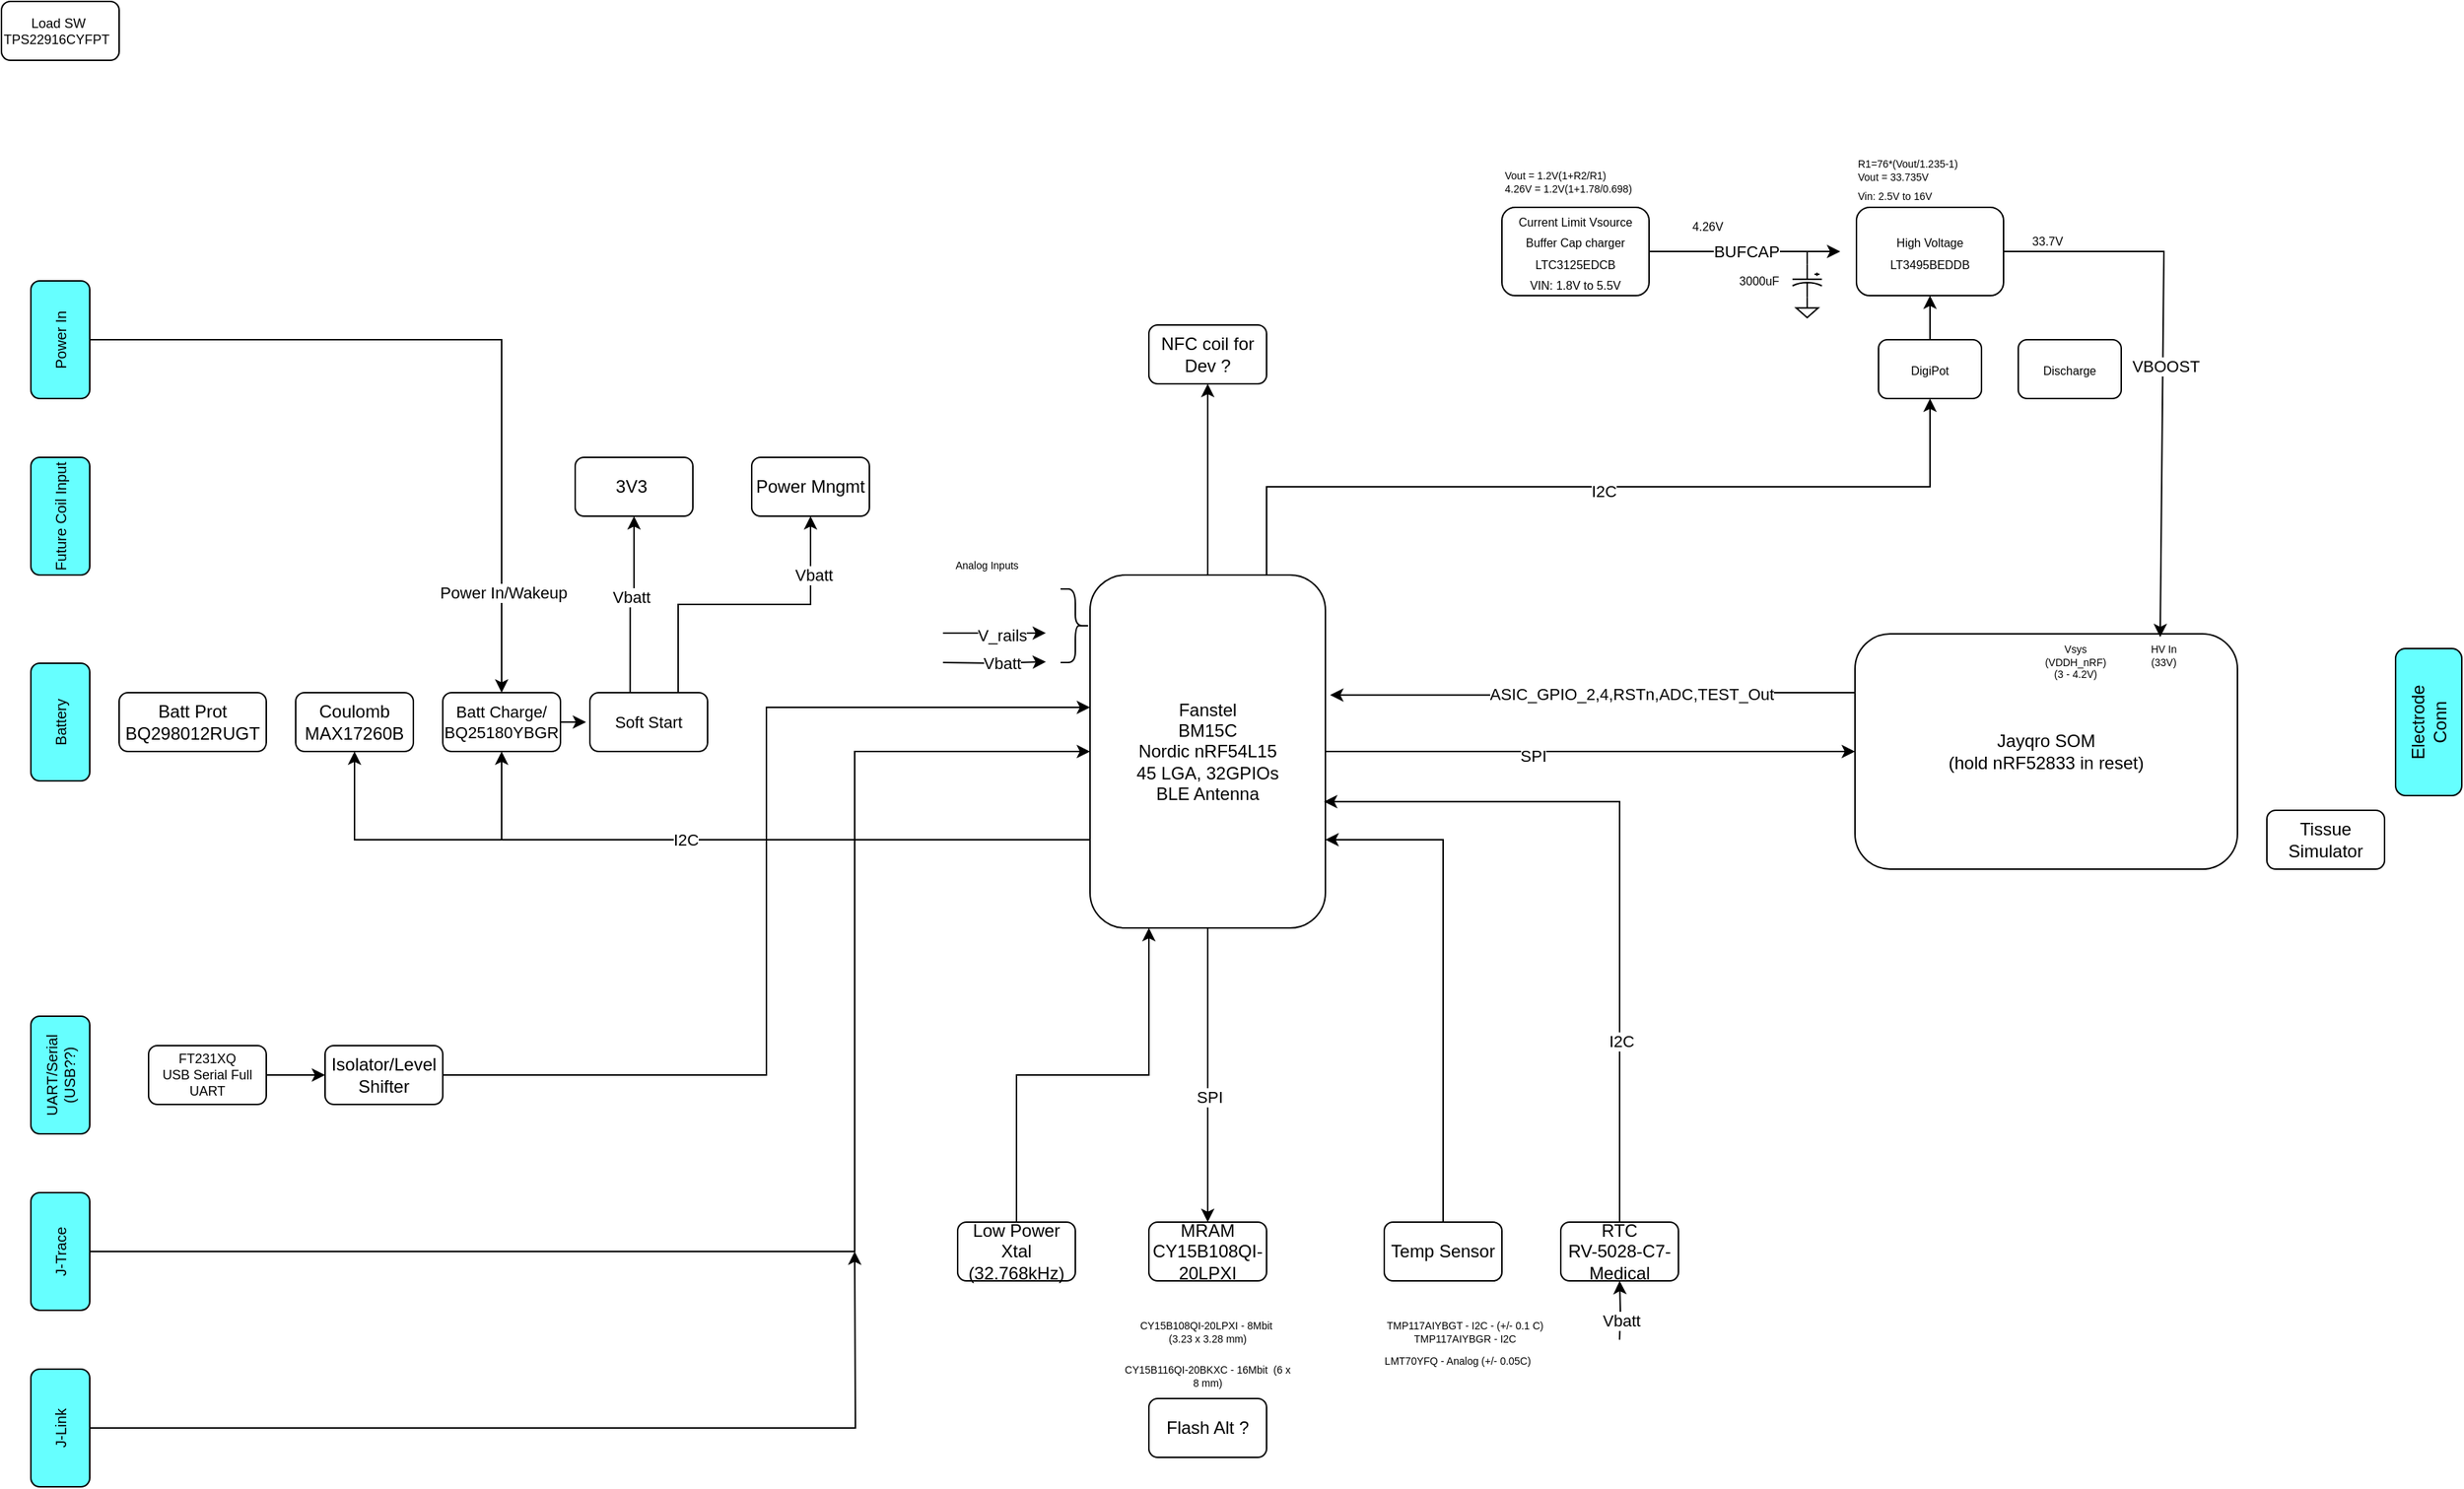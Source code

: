 <mxfile version="28.0.0">
  <diagram name="Page-1" id="S1ekoMq3kWfkfN6MklpE">
    <mxGraphModel dx="821" dy="457" grid="1" gridSize="10" guides="1" tooltips="1" connect="1" arrows="1" fold="1" page="1" pageScale="1" pageWidth="1700" pageHeight="1100" math="0" shadow="0">
      <root>
        <mxCell id="0" />
        <mxCell id="1" parent="0" />
        <mxCell id="mMsDG7vZc8K9TrAEefOq-13" value="Jayqro SOM&lt;div&gt;(hold nRF52833 in reset)&lt;/div&gt;" style="rounded=1;whiteSpace=wrap;html=1;" parent="1" vertex="1">
          <mxGeometry x="1280" y="440" width="260" height="160" as="geometry" />
        </mxCell>
        <mxCell id="mMsDG7vZc8K9TrAEefOq-59" style="edgeStyle=orthogonalEdgeStyle;rounded=0;orthogonalLoop=1;jettySize=auto;html=1;exitX=1;exitY=0.5;exitDx=0;exitDy=0;entryX=0;entryY=0.5;entryDx=0;entryDy=0;" parent="1" source="mMsDG7vZc8K9TrAEefOq-14" target="mMsDG7vZc8K9TrAEefOq-13" edge="1">
          <mxGeometry relative="1" as="geometry" />
        </mxCell>
        <mxCell id="mMsDG7vZc8K9TrAEefOq-60" value="SPI" style="edgeLabel;html=1;align=center;verticalAlign=middle;resizable=0;points=[];" parent="mMsDG7vZc8K9TrAEefOq-59" vertex="1" connectable="0">
          <mxGeometry x="-0.216" y="-3" relative="1" as="geometry">
            <mxPoint as="offset" />
          </mxGeometry>
        </mxCell>
        <mxCell id="mMsDG7vZc8K9TrAEefOq-61" style="edgeStyle=orthogonalEdgeStyle;rounded=0;orthogonalLoop=1;jettySize=auto;html=1;exitX=0.5;exitY=1;exitDx=0;exitDy=0;" parent="1" source="mMsDG7vZc8K9TrAEefOq-14" target="mMsDG7vZc8K9TrAEefOq-20" edge="1">
          <mxGeometry relative="1" as="geometry" />
        </mxCell>
        <mxCell id="mMsDG7vZc8K9TrAEefOq-62" value="SPI" style="edgeLabel;html=1;align=center;verticalAlign=middle;resizable=0;points=[];" parent="mMsDG7vZc8K9TrAEefOq-61" vertex="1" connectable="0">
          <mxGeometry x="0.147" y="1" relative="1" as="geometry">
            <mxPoint as="offset" />
          </mxGeometry>
        </mxCell>
        <mxCell id="mMsDG7vZc8K9TrAEefOq-79" style="edgeStyle=orthogonalEdgeStyle;rounded=0;orthogonalLoop=1;jettySize=auto;html=1;exitX=0.75;exitY=0;exitDx=0;exitDy=0;exitPerimeter=0;" parent="1" source="mMsDG7vZc8K9TrAEefOq-14" target="mMsDG7vZc8K9TrAEefOq-47" edge="1">
          <mxGeometry relative="1" as="geometry" />
        </mxCell>
        <mxCell id="mMsDG7vZc8K9TrAEefOq-80" value="I2C" style="edgeLabel;html=1;align=center;verticalAlign=middle;resizable=0;points=[];" parent="mMsDG7vZc8K9TrAEefOq-79" vertex="1" connectable="0">
          <mxGeometry x="0.01" y="-3" relative="1" as="geometry">
            <mxPoint as="offset" />
          </mxGeometry>
        </mxCell>
        <mxCell id="mMsDG7vZc8K9TrAEefOq-110" style="edgeStyle=orthogonalEdgeStyle;rounded=0;orthogonalLoop=1;jettySize=auto;html=1;exitX=0;exitY=0.75;exitDx=0;exitDy=0;exitPerimeter=0;entryX=0.5;entryY=1;entryDx=0;entryDy=0;" parent="1" source="mMsDG7vZc8K9TrAEefOq-14" target="mMsDG7vZc8K9TrAEefOq-76" edge="1">
          <mxGeometry relative="1" as="geometry">
            <mxPoint x="750" y="580" as="targetPoint" />
          </mxGeometry>
        </mxCell>
        <mxCell id="mMsDG7vZc8K9TrAEefOq-112" style="edgeStyle=orthogonalEdgeStyle;rounded=0;orthogonalLoop=1;jettySize=auto;html=1;exitX=0;exitY=0.75;exitDx=0;exitDy=0;exitPerimeter=0;entryX=0.5;entryY=1;entryDx=0;entryDy=0;" parent="1" source="mMsDG7vZc8K9TrAEefOq-14" target="mMsDG7vZc8K9TrAEefOq-26" edge="1">
          <mxGeometry relative="1" as="geometry" />
        </mxCell>
        <mxCell id="mMsDG7vZc8K9TrAEefOq-113" value="I2C" style="edgeLabel;html=1;align=center;verticalAlign=middle;resizable=0;points=[];" parent="mMsDG7vZc8K9TrAEefOq-112" vertex="1" connectable="0">
          <mxGeometry x="0.195" relative="1" as="geometry">
            <mxPoint as="offset" />
          </mxGeometry>
        </mxCell>
        <mxCell id="AY2UghKMhx6I65LNxK8S-2" style="edgeStyle=orthogonalEdgeStyle;rounded=0;orthogonalLoop=1;jettySize=auto;html=1;exitX=0.5;exitY=0;exitDx=0;exitDy=0;exitPerimeter=0;" edge="1" parent="1" source="mMsDG7vZc8K9TrAEefOq-14" target="AY2UghKMhx6I65LNxK8S-1">
          <mxGeometry relative="1" as="geometry" />
        </mxCell>
        <mxCell id="mMsDG7vZc8K9TrAEefOq-14" value="Fanstel&lt;div&gt;BM15C&lt;/div&gt;&lt;div&gt;Nordic nRF54L15&lt;/div&gt;&lt;div&gt;45 LGA, 32GPIOs&lt;/div&gt;&lt;div&gt;BLE Antenna&lt;/div&gt;" style="rounded=1;whiteSpace=wrap;html=1;points=[[0,0,0,0,0],[0,0.25,0,0,0],[0,0.5,0,0,0],[0,0.75,0,0,0],[0,0.82,0,0,0],[0,0.87,0,0,0],[0,1,0,0,0],[0.25,0,0,0,0],[0.25,1,0,0,0],[0.5,0,0,0,0],[0.5,1,0,0,0],[0.75,0,0,0,0],[0.75,1,0,0,0],[1,0,0,0,0],[1,0.25,0,0,0],[1,0.5,0,0,0],[1,0.75,0,0,0],[1,1,0,0,0]];" parent="1" vertex="1">
          <mxGeometry x="760" y="400" width="160" height="240" as="geometry" />
        </mxCell>
        <mxCell id="mMsDG7vZc8K9TrAEefOq-20" value="MRAM&lt;div&gt;CY15B108QI-20LPXI&lt;/div&gt;" style="rounded=1;whiteSpace=wrap;html=1;" parent="1" vertex="1">
          <mxGeometry x="800" y="840" width="80" height="40" as="geometry" />
        </mxCell>
        <mxCell id="mMsDG7vZc8K9TrAEefOq-24" value="Electrode&lt;div&gt;Conn&lt;/div&gt;" style="rounded=1;whiteSpace=wrap;html=1;fillColor=#66FFFF;rotation=-90;" parent="1" vertex="1">
          <mxGeometry x="1620" y="477.5" width="100" height="45" as="geometry" />
        </mxCell>
        <mxCell id="mMsDG7vZc8K9TrAEefOq-25" value="Batt Prot&lt;div&gt;BQ298012RUGT&lt;/div&gt;" style="rounded=1;whiteSpace=wrap;html=1;" parent="1" vertex="1">
          <mxGeometry x="100" y="480" width="100" height="40" as="geometry" />
        </mxCell>
        <mxCell id="mMsDG7vZc8K9TrAEefOq-100" style="edgeStyle=orthogonalEdgeStyle;rounded=0;orthogonalLoop=1;jettySize=auto;html=1;exitX=0.342;exitY=-0.008;exitDx=0;exitDy=0;entryX=0.5;entryY=1;entryDx=0;entryDy=0;exitPerimeter=0;" parent="1" source="mMsDG7vZc8K9TrAEefOq-89" target="mMsDG7vZc8K9TrAEefOq-74" edge="1">
          <mxGeometry relative="1" as="geometry" />
        </mxCell>
        <mxCell id="mMsDG7vZc8K9TrAEefOq-102" value="Vbatt" style="edgeLabel;html=1;align=center;verticalAlign=middle;resizable=0;points=[];" parent="mMsDG7vZc8K9TrAEefOq-100" vertex="1" connectable="0">
          <mxGeometry x="0.106" y="2" relative="1" as="geometry">
            <mxPoint as="offset" />
          </mxGeometry>
        </mxCell>
        <mxCell id="mMsDG7vZc8K9TrAEefOq-101" style="edgeStyle=orthogonalEdgeStyle;rounded=0;orthogonalLoop=1;jettySize=auto;html=1;exitX=0.75;exitY=0;exitDx=0;exitDy=0;entryX=0.5;entryY=1;entryDx=0;entryDy=0;" parent="1" source="mMsDG7vZc8K9TrAEefOq-89" target="mMsDG7vZc8K9TrAEefOq-75" edge="1">
          <mxGeometry relative="1" as="geometry" />
        </mxCell>
        <mxCell id="mMsDG7vZc8K9TrAEefOq-103" value="Vbatt" style="edgeLabel;html=1;align=center;verticalAlign=middle;resizable=0;points=[];" parent="mMsDG7vZc8K9TrAEefOq-101" vertex="1" connectable="0">
          <mxGeometry x="0.621" y="-2" relative="1" as="geometry">
            <mxPoint as="offset" />
          </mxGeometry>
        </mxCell>
        <mxCell id="mMsDG7vZc8K9TrAEefOq-26" value="Batt Charge/&lt;div&gt;BQ25180YBGR&lt;/div&gt;" style="rounded=1;whiteSpace=wrap;html=1;fontSize=11;" parent="1" vertex="1">
          <mxGeometry x="320" y="480" width="80" height="40" as="geometry" />
        </mxCell>
        <mxCell id="mMsDG7vZc8K9TrAEefOq-104" style="edgeStyle=orthogonalEdgeStyle;rounded=0;orthogonalLoop=1;jettySize=auto;html=1;exitX=0.5;exitY=1;exitDx=0;exitDy=0;" parent="1" source="mMsDG7vZc8K9TrAEefOq-27" target="mMsDG7vZc8K9TrAEefOq-26" edge="1">
          <mxGeometry relative="1" as="geometry" />
        </mxCell>
        <mxCell id="mMsDG7vZc8K9TrAEefOq-114" value="Power In/Wakeup" style="edgeLabel;html=1;align=center;verticalAlign=middle;resizable=0;points=[];" parent="mMsDG7vZc8K9TrAEefOq-104" vertex="1" connectable="0">
          <mxGeometry x="0.739" y="1" relative="1" as="geometry">
            <mxPoint as="offset" />
          </mxGeometry>
        </mxCell>
        <mxCell id="mMsDG7vZc8K9TrAEefOq-27" value="Power In" style="rounded=1;whiteSpace=wrap;html=3;fillColor=#66FFFF;fontSize=10;rotation=-90;" parent="1" vertex="1">
          <mxGeometry x="20" y="220" width="80" height="40" as="geometry" />
        </mxCell>
        <mxCell id="mMsDG7vZc8K9TrAEefOq-28" value="UART/Serial (USB??)" style="rounded=1;whiteSpace=wrap;html=3;fillColor=#66FFFF;fontSize=10;rotation=-90;" parent="1" vertex="1">
          <mxGeometry x="20" y="720" width="80" height="40" as="geometry" />
        </mxCell>
        <mxCell id="mMsDG7vZc8K9TrAEefOq-29" value="Battery" style="rounded=1;whiteSpace=wrap;html=3;fillColor=#66FFFF;fontSize=10;rotation=-90;" parent="1" vertex="1">
          <mxGeometry x="20" y="480" width="80" height="40" as="geometry" />
        </mxCell>
        <mxCell id="mMsDG7vZc8K9TrAEefOq-30" value="&lt;div&gt;&lt;span style=&quot;font-size: 8px;&quot;&gt;Current Limit Vsource&lt;/span&gt;&lt;/div&gt;&lt;div&gt;&lt;span style=&quot;font-size: 8px;&quot;&gt;Buffer Cap charger&lt;/span&gt;&lt;/div&gt;&lt;div&gt;&lt;div&gt;&lt;span style=&quot;font-size: 8px;&quot;&gt;LTC3125EDCB&lt;/span&gt;&lt;/div&gt;&lt;/div&gt;&lt;div&gt;&lt;span style=&quot;font-size: 8px;&quot;&gt;VIN: 1.8V to 5.5V&lt;/span&gt;&lt;/div&gt;" style="rounded=1;whiteSpace=wrap;html=1;" parent="1" vertex="1">
          <mxGeometry x="1040" y="150" width="100" height="60" as="geometry" />
        </mxCell>
        <mxCell id="mMsDG7vZc8K9TrAEefOq-31" value="" style="endArrow=classic;html=1;rounded=0;exitX=1;exitY=0.5;exitDx=0;exitDy=0;" parent="1" source="mMsDG7vZc8K9TrAEefOq-30" edge="1">
          <mxGeometry width="50" height="50" relative="1" as="geometry">
            <mxPoint x="910" y="160" as="sourcePoint" />
            <mxPoint x="1270" y="180" as="targetPoint" />
          </mxGeometry>
        </mxCell>
        <mxCell id="mMsDG7vZc8K9TrAEefOq-32" value="BUFCAP" style="edgeLabel;html=1;align=center;verticalAlign=middle;resizable=0;points=[];" parent="mMsDG7vZc8K9TrAEefOq-31" vertex="1" connectable="0">
          <mxGeometry x="0.006" relative="1" as="geometry">
            <mxPoint as="offset" />
          </mxGeometry>
        </mxCell>
        <mxCell id="mMsDG7vZc8K9TrAEefOq-33" value="Vout = 1.2V(1+R2/R1)&lt;div&gt;4.26V = 1.2V(1+1.78/0.698)&lt;/div&gt;" style="text;html=1;align=left;verticalAlign=middle;whiteSpace=wrap;rounded=0;fontSize=7;" parent="1" vertex="1">
          <mxGeometry x="1040" y="118" width="100" height="30" as="geometry" />
        </mxCell>
        <mxCell id="mMsDG7vZc8K9TrAEefOq-34" value="&lt;div&gt;&lt;span style=&quot;font-size: 8px; background-color: transparent; color: light-dark(rgb(0, 0, 0), rgb(255, 255, 255));&quot;&gt;High Voltage&lt;/span&gt;&lt;/div&gt;&lt;div&gt;&lt;div&gt;&lt;span style=&quot;font-size: 8px;&quot;&gt;LT3495BEDDB&lt;/span&gt;&lt;/div&gt;&lt;/div&gt;" style="rounded=1;whiteSpace=wrap;html=1;" parent="1" vertex="1">
          <mxGeometry x="1281" y="150" width="100" height="60" as="geometry" />
        </mxCell>
        <mxCell id="mMsDG7vZc8K9TrAEefOq-35" value="" style="endArrow=classic;html=1;rounded=0;exitX=1;exitY=0.5;exitDx=0;exitDy=0;entryX=0.798;entryY=0.014;entryDx=0;entryDy=0;entryPerimeter=0;" parent="1" source="mMsDG7vZc8K9TrAEefOq-34" target="mMsDG7vZc8K9TrAEefOq-13" edge="1">
          <mxGeometry width="50" height="50" relative="1" as="geometry">
            <mxPoint x="1151" y="160" as="sourcePoint" />
            <mxPoint x="1521" y="180" as="targetPoint" />
            <Array as="points">
              <mxPoint x="1490" y="180" />
            </Array>
          </mxGeometry>
        </mxCell>
        <mxCell id="mMsDG7vZc8K9TrAEefOq-36" value="VBOOST" style="edgeLabel;html=1;align=center;verticalAlign=middle;resizable=0;points=[];" parent="mMsDG7vZc8K9TrAEefOq-35" vertex="1" connectable="0">
          <mxGeometry x="0.006" relative="1" as="geometry">
            <mxPoint x="1" as="offset" />
          </mxGeometry>
        </mxCell>
        <mxCell id="mMsDG7vZc8K9TrAEefOq-37" value="R1=76*(Vout/1.235-1)&lt;div&gt;Vout = 33.735V&lt;/div&gt;" style="text;html=1;align=left;verticalAlign=middle;whiteSpace=wrap;rounded=0;fontSize=7;" parent="1" vertex="1">
          <mxGeometry x="1280" y="110" width="160" height="30" as="geometry" />
        </mxCell>
        <mxCell id="mMsDG7vZc8K9TrAEefOq-38" value="" style="pointerEvents=1;verticalLabelPosition=bottom;shadow=0;dashed=0;align=center;html=1;verticalAlign=top;shape=mxgraph.electrical.capacitors.capacitor_3;rotation=90;" parent="1" vertex="1">
          <mxGeometry x="1236.25" y="190" width="22.5" height="20" as="geometry" />
        </mxCell>
        <mxCell id="mMsDG7vZc8K9TrAEefOq-39" value="3000uF" style="text;html=1;align=center;verticalAlign=middle;whiteSpace=wrap;rounded=0;fontSize=8;" parent="1" vertex="1">
          <mxGeometry x="1190" y="190" width="50" height="20" as="geometry" />
        </mxCell>
        <mxCell id="mMsDG7vZc8K9TrAEefOq-40" value="" style="pointerEvents=1;verticalLabelPosition=bottom;shadow=0;dashed=0;align=center;html=1;verticalAlign=top;shape=mxgraph.electrical.signal_sources.signal_ground;" parent="1" vertex="1">
          <mxGeometry x="1240" y="215" width="15" height="10" as="geometry" />
        </mxCell>
        <mxCell id="mMsDG7vZc8K9TrAEefOq-41" value="" style="endArrow=none;html=1;rounded=0;entryX=1;entryY=0.5;entryDx=0;entryDy=0;entryPerimeter=0;exitX=0.5;exitY=0;exitDx=0;exitDy=0;exitPerimeter=0;" parent="1" source="mMsDG7vZc8K9TrAEefOq-40" target="mMsDG7vZc8K9TrAEefOq-38" edge="1">
          <mxGeometry width="50" height="50" relative="1" as="geometry">
            <mxPoint x="1197.5" y="200" as="sourcePoint" />
            <mxPoint x="1247.5" y="150" as="targetPoint" />
          </mxGeometry>
        </mxCell>
        <mxCell id="mMsDG7vZc8K9TrAEefOq-42" value="" style="endArrow=none;html=1;rounded=0;exitX=0;exitY=0.5;exitDx=0;exitDy=0;exitPerimeter=0;" parent="1" source="mMsDG7vZc8K9TrAEefOq-38" edge="1">
          <mxGeometry width="50" height="50" relative="1" as="geometry">
            <mxPoint x="1197.5" y="200" as="sourcePoint" />
            <mxPoint x="1247.5" y="180" as="targetPoint" />
          </mxGeometry>
        </mxCell>
        <mxCell id="mMsDG7vZc8K9TrAEefOq-43" value="4.26V" style="text;html=1;align=center;verticalAlign=middle;whiteSpace=wrap;rounded=0;fontSize=8;" parent="1" vertex="1">
          <mxGeometry x="1160" y="148" width="40" height="30" as="geometry" />
        </mxCell>
        <mxCell id="mMsDG7vZc8K9TrAEefOq-44" value="33.7V" style="text;html=1;align=center;verticalAlign=middle;whiteSpace=wrap;rounded=0;fontSize=8;" parent="1" vertex="1">
          <mxGeometry x="1391" y="158" width="40" height="30" as="geometry" />
        </mxCell>
        <mxCell id="mMsDG7vZc8K9TrAEefOq-45" value="Vin: 2.5V to 16V" style="text;html=1;align=left;verticalAlign=middle;whiteSpace=wrap;rounded=0;fontSize=7;" parent="1" vertex="1">
          <mxGeometry x="1280" y="138" width="60" height="10" as="geometry" />
        </mxCell>
        <mxCell id="mMsDG7vZc8K9TrAEefOq-50" style="edgeStyle=orthogonalEdgeStyle;rounded=0;orthogonalLoop=1;jettySize=auto;html=1;exitX=0.5;exitY=0;exitDx=0;exitDy=0;entryX=0.5;entryY=1;entryDx=0;entryDy=0;" parent="1" source="mMsDG7vZc8K9TrAEefOq-47" target="mMsDG7vZc8K9TrAEefOq-34" edge="1">
          <mxGeometry relative="1" as="geometry" />
        </mxCell>
        <mxCell id="mMsDG7vZc8K9TrAEefOq-47" value="&lt;div&gt;&lt;span style=&quot;font-size: 8px;&quot;&gt;DigiPot&lt;/span&gt;&lt;/div&gt;" style="rounded=1;whiteSpace=wrap;html=1;" parent="1" vertex="1">
          <mxGeometry x="1296" y="240" width="70" height="40" as="geometry" />
        </mxCell>
        <mxCell id="mMsDG7vZc8K9TrAEefOq-51" value="J-Trace" style="rounded=1;whiteSpace=wrap;html=3;fillColor=#66FFFF;fontSize=10;rotation=-90;" parent="1" vertex="1">
          <mxGeometry x="20" y="840" width="80" height="40" as="geometry" />
        </mxCell>
        <mxCell id="mMsDG7vZc8K9TrAEefOq-108" style="edgeStyle=orthogonalEdgeStyle;rounded=0;orthogonalLoop=1;jettySize=auto;html=1;exitX=0.5;exitY=1;exitDx=0;exitDy=0;" parent="1" source="mMsDG7vZc8K9TrAEefOq-52" edge="1">
          <mxGeometry relative="1" as="geometry">
            <mxPoint x="600" y="860" as="targetPoint" />
          </mxGeometry>
        </mxCell>
        <mxCell id="mMsDG7vZc8K9TrAEefOq-52" value="J-Link" style="rounded=1;whiteSpace=wrap;html=3;fillColor=#66FFFF;fontSize=10;rotation=-90;" parent="1" vertex="1">
          <mxGeometry x="20" y="960" width="80" height="40" as="geometry" />
        </mxCell>
        <mxCell id="mMsDG7vZc8K9TrAEefOq-53" value="Load SW&amp;nbsp; TPS22916CYFPT&amp;nbsp;&amp;nbsp;" style="rounded=1;whiteSpace=wrap;html=1;fontSize=9;" parent="1" vertex="1">
          <mxGeometry x="20" y="10" width="80" height="40" as="geometry" />
        </mxCell>
        <mxCell id="mMsDG7vZc8K9TrAEefOq-55" value="RTC&lt;div&gt;RV-5028-C7-Medical&lt;/div&gt;" style="rounded=1;whiteSpace=wrap;html=1;" parent="1" vertex="1">
          <mxGeometry x="1080" y="840" width="80" height="40" as="geometry" />
        </mxCell>
        <mxCell id="mMsDG7vZc8K9TrAEefOq-81" style="edgeStyle=orthogonalEdgeStyle;rounded=0;orthogonalLoop=1;jettySize=auto;html=1;exitX=1;exitY=0.5;exitDx=0;exitDy=0;entryX=0;entryY=0.5;entryDx=0;entryDy=0;" parent="1" source="mMsDG7vZc8K9TrAEefOq-56" target="mMsDG7vZc8K9TrAEefOq-57" edge="1">
          <mxGeometry relative="1" as="geometry" />
        </mxCell>
        <mxCell id="mMsDG7vZc8K9TrAEefOq-56" value="FT231XQ&lt;div&gt;USB Serial Full UART&lt;/div&gt;" style="rounded=1;whiteSpace=wrap;html=1;fontSize=9;" parent="1" vertex="1">
          <mxGeometry x="120" y="720" width="80" height="40" as="geometry" />
        </mxCell>
        <mxCell id="mMsDG7vZc8K9TrAEefOq-57" value="&lt;div&gt;Isolator/Level Shifter&lt;/div&gt;" style="rounded=1;whiteSpace=wrap;html=1;" parent="1" vertex="1">
          <mxGeometry x="240" y="720" width="80" height="40" as="geometry" />
        </mxCell>
        <mxCell id="mMsDG7vZc8K9TrAEefOq-58" value="Tissue Simulator" style="rounded=1;whiteSpace=wrap;html=1;" parent="1" vertex="1">
          <mxGeometry x="1560" y="560" width="80" height="40" as="geometry" />
        </mxCell>
        <mxCell id="mMsDG7vZc8K9TrAEefOq-67" style="edgeStyle=orthogonalEdgeStyle;rounded=0;orthogonalLoop=1;jettySize=auto;html=1;entryX=1;entryY=0.5;entryDx=0;entryDy=0;" parent="1" edge="1">
          <mxGeometry relative="1" as="geometry">
            <mxPoint x="730" y="459" as="targetPoint" />
            <mxPoint x="660" y="459.48" as="sourcePoint" />
          </mxGeometry>
        </mxCell>
        <mxCell id="mMsDG7vZc8K9TrAEefOq-68" value="Vbatt" style="edgeLabel;html=1;align=center;verticalAlign=middle;resizable=0;points=[];" parent="mMsDG7vZc8K9TrAEefOq-67" vertex="1" connectable="0">
          <mxGeometry x="0.133" relative="1" as="geometry">
            <mxPoint as="offset" />
          </mxGeometry>
        </mxCell>
        <mxCell id="mMsDG7vZc8K9TrAEefOq-69" value="Temp Sensor" style="rounded=1;whiteSpace=wrap;html=1;" parent="1" vertex="1">
          <mxGeometry x="960" y="840" width="80" height="40" as="geometry" />
        </mxCell>
        <mxCell id="mMsDG7vZc8K9TrAEefOq-70" style="edgeStyle=orthogonalEdgeStyle;rounded=0;orthogonalLoop=1;jettySize=auto;html=1;exitX=0.5;exitY=0;exitDx=0;exitDy=0;entryX=1;entryY=0.75;entryDx=0;entryDy=0;entryPerimeter=0;" parent="1" source="mMsDG7vZc8K9TrAEefOq-69" target="mMsDG7vZc8K9TrAEefOq-14" edge="1">
          <mxGeometry relative="1" as="geometry" />
        </mxCell>
        <mxCell id="mMsDG7vZc8K9TrAEefOq-71" style="edgeStyle=orthogonalEdgeStyle;rounded=0;orthogonalLoop=1;jettySize=auto;html=1;exitX=1;exitY=0.5;exitDx=0;exitDy=0;entryX=0;entryY=0.375;entryDx=0;entryDy=0;entryPerimeter=0;" parent="1" source="mMsDG7vZc8K9TrAEefOq-57" target="mMsDG7vZc8K9TrAEefOq-14" edge="1">
          <mxGeometry relative="1" as="geometry" />
        </mxCell>
        <mxCell id="mMsDG7vZc8K9TrAEefOq-74" value="3V3&amp;nbsp;" style="rounded=1;whiteSpace=wrap;html=1;" parent="1" vertex="1">
          <mxGeometry x="410" y="320" width="80" height="40" as="geometry" />
        </mxCell>
        <mxCell id="mMsDG7vZc8K9TrAEefOq-75" value="Power Mngmt" style="rounded=1;whiteSpace=wrap;html=1;" parent="1" vertex="1">
          <mxGeometry x="530" y="320" width="80" height="40" as="geometry" />
        </mxCell>
        <mxCell id="mMsDG7vZc8K9TrAEefOq-76" value="Coulomb MAX17260B" style="rounded=1;whiteSpace=wrap;html=1;" parent="1" vertex="1">
          <mxGeometry x="220" y="480" width="80" height="40" as="geometry" />
        </mxCell>
        <mxCell id="mMsDG7vZc8K9TrAEefOq-77" style="edgeStyle=orthogonalEdgeStyle;rounded=0;orthogonalLoop=1;jettySize=auto;html=1;exitX=0.5;exitY=0;exitDx=0;exitDy=0;entryX=0.994;entryY=0.642;entryDx=0;entryDy=0;entryPerimeter=0;" parent="1" source="mMsDG7vZc8K9TrAEefOq-55" target="mMsDG7vZc8K9TrAEefOq-14" edge="1">
          <mxGeometry relative="1" as="geometry" />
        </mxCell>
        <mxCell id="mMsDG7vZc8K9TrAEefOq-78" value="I2C" style="edgeLabel;html=1;align=center;verticalAlign=middle;resizable=0;points=[];" parent="mMsDG7vZc8K9TrAEefOq-77" vertex="1" connectable="0">
          <mxGeometry x="-0.495" y="-1" relative="1" as="geometry">
            <mxPoint as="offset" />
          </mxGeometry>
        </mxCell>
        <mxCell id="mMsDG7vZc8K9TrAEefOq-82" value="" style="shape=curlyBracket;whiteSpace=wrap;html=1;rounded=1;flipH=1;labelPosition=right;verticalLabelPosition=middle;align=left;verticalAlign=middle;" parent="1" vertex="1">
          <mxGeometry x="740" y="409.48" width="20" height="50" as="geometry" />
        </mxCell>
        <mxCell id="mMsDG7vZc8K9TrAEefOq-85" style="edgeStyle=orthogonalEdgeStyle;rounded=0;orthogonalLoop=1;jettySize=auto;html=1;entryX=1;entryY=0.5;entryDx=0;entryDy=0;" parent="1" edge="1">
          <mxGeometry relative="1" as="geometry">
            <mxPoint x="730" y="439.48" as="targetPoint" />
            <mxPoint x="660" y="439.48" as="sourcePoint" />
          </mxGeometry>
        </mxCell>
        <mxCell id="mMsDG7vZc8K9TrAEefOq-86" value="Vbatt" style="edgeLabel;html=1;align=center;verticalAlign=middle;resizable=0;points=[];" parent="mMsDG7vZc8K9TrAEefOq-85" vertex="1" connectable="0">
          <mxGeometry x="0.133" relative="1" as="geometry">
            <mxPoint as="offset" />
          </mxGeometry>
        </mxCell>
        <mxCell id="mMsDG7vZc8K9TrAEefOq-87" value="V_rails" style="edgeLabel;html=1;align=center;verticalAlign=middle;resizable=0;points=[];" parent="mMsDG7vZc8K9TrAEefOq-85" vertex="1" connectable="0">
          <mxGeometry x="0.138" y="-1" relative="1" as="geometry">
            <mxPoint as="offset" />
          </mxGeometry>
        </mxCell>
        <mxCell id="mMsDG7vZc8K9TrAEefOq-89" value="Soft Start" style="rounded=1;whiteSpace=wrap;html=1;fontSize=11;" parent="1" vertex="1">
          <mxGeometry x="420" y="480" width="80" height="40" as="geometry" />
        </mxCell>
        <mxCell id="mMsDG7vZc8K9TrAEefOq-115" style="edgeStyle=orthogonalEdgeStyle;rounded=0;orthogonalLoop=1;jettySize=auto;html=1;entryX=0.5;entryY=1;entryDx=0;entryDy=0;" parent="1" target="mMsDG7vZc8K9TrAEefOq-55" edge="1">
          <mxGeometry relative="1" as="geometry">
            <mxPoint x="1120" y="900" as="targetPoint" />
            <mxPoint x="1120" y="920" as="sourcePoint" />
          </mxGeometry>
        </mxCell>
        <mxCell id="mMsDG7vZc8K9TrAEefOq-116" value="Vbatt" style="edgeLabel;html=1;align=center;verticalAlign=middle;resizable=0;points=[];" parent="mMsDG7vZc8K9TrAEefOq-115" vertex="1" connectable="0">
          <mxGeometry x="-0.328" relative="1" as="geometry">
            <mxPoint as="offset" />
          </mxGeometry>
        </mxCell>
        <mxCell id="mMsDG7vZc8K9TrAEefOq-90" value="TMP117AIYBGT - I2C - (+/- 0.1 C)&lt;div&gt;TMP117AIYBGR - I2C&lt;/div&gt;" style="text;strokeColor=none;align=center;fillColor=none;html=1;verticalAlign=middle;whiteSpace=wrap;rounded=0;fontSize=7;" parent="1" vertex="1">
          <mxGeometry x="940" y="900" width="150" height="30" as="geometry" />
        </mxCell>
        <mxCell id="mMsDG7vZc8K9TrAEefOq-91" value="Future Coil Input" style="rounded=1;whiteSpace=wrap;html=3;fillColor=#66FFFF;fontSize=10;rotation=-90;" parent="1" vertex="1">
          <mxGeometry x="20" y="340" width="80" height="40" as="geometry" />
        </mxCell>
        <mxCell id="mMsDG7vZc8K9TrAEefOq-92" value="LMT70YFQ - Analog (+/- 0.05C)" style="text;strokeColor=none;align=center;fillColor=none;html=1;verticalAlign=middle;whiteSpace=wrap;rounded=0;fontSize=7;" parent="1" vertex="1">
          <mxGeometry x="940" y="920" width="140" height="30" as="geometry" />
        </mxCell>
        <mxCell id="mMsDG7vZc8K9TrAEefOq-93" value="CY15B108QI-20LPXI - 8Mbit&amp;nbsp; (3.23 x 3.28 mm)" style="text;strokeColor=none;align=center;fillColor=none;html=1;verticalAlign=middle;whiteSpace=wrap;rounded=0;fontSize=7;" parent="1" vertex="1">
          <mxGeometry x="790" y="900" width="100" height="30" as="geometry" />
        </mxCell>
        <mxCell id="mMsDG7vZc8K9TrAEefOq-94" value="CY15B116QI-20BKXC - 16Mbit&amp;nbsp; (6 x 8 mm)" style="text;strokeColor=none;align=center;fillColor=none;html=1;verticalAlign=middle;whiteSpace=wrap;rounded=0;fontSize=7;" parent="1" vertex="1">
          <mxGeometry x="780" y="930" width="120" height="30" as="geometry" />
        </mxCell>
        <mxCell id="mMsDG7vZc8K9TrAEefOq-96" value="Low Power Xtal (32.768kHz)" style="rounded=1;whiteSpace=wrap;html=1;" parent="1" vertex="1">
          <mxGeometry x="670" y="840" width="80" height="40" as="geometry" />
        </mxCell>
        <mxCell id="mMsDG7vZc8K9TrAEefOq-97" style="edgeStyle=orthogonalEdgeStyle;rounded=0;orthogonalLoop=1;jettySize=auto;html=1;exitX=0.5;exitY=0;exitDx=0;exitDy=0;entryX=0.25;entryY=1;entryDx=0;entryDy=0;entryPerimeter=0;" parent="1" source="mMsDG7vZc8K9TrAEefOq-96" target="mMsDG7vZc8K9TrAEefOq-14" edge="1">
          <mxGeometry relative="1" as="geometry" />
        </mxCell>
        <mxCell id="mMsDG7vZc8K9TrAEefOq-98" value="&lt;br&gt;&lt;div&gt;Vsys&lt;/div&gt;&lt;div&gt;(VDDH_nRF)&lt;/div&gt;&lt;div&gt;(3 - 4.2V)&lt;/div&gt;" style="text;strokeColor=none;align=center;fillColor=none;html=1;verticalAlign=middle;whiteSpace=wrap;rounded=0;fontSize=7;" parent="1" vertex="1">
          <mxGeometry x="1410" y="450" width="40" height="10" as="geometry" />
        </mxCell>
        <mxCell id="mMsDG7vZc8K9TrAEefOq-99" value="HV In&lt;div&gt;(33V)&lt;/div&gt;" style="text;strokeColor=none;align=center;fillColor=none;html=1;verticalAlign=middle;whiteSpace=wrap;rounded=0;fontSize=7;" parent="1" vertex="1">
          <mxGeometry x="1470" y="450" width="40" height="10" as="geometry" />
        </mxCell>
        <mxCell id="mMsDG7vZc8K9TrAEefOq-105" style="edgeStyle=orthogonalEdgeStyle;rounded=0;orthogonalLoop=1;jettySize=auto;html=1;exitX=1;exitY=0.5;exitDx=0;exitDy=0;entryX=-0.033;entryY=0.511;entryDx=0;entryDy=0;entryPerimeter=0;" parent="1" source="mMsDG7vZc8K9TrAEefOq-26" target="mMsDG7vZc8K9TrAEefOq-89" edge="1">
          <mxGeometry relative="1" as="geometry" />
        </mxCell>
        <mxCell id="mMsDG7vZc8K9TrAEefOq-107" style="edgeStyle=orthogonalEdgeStyle;rounded=0;orthogonalLoop=1;jettySize=auto;html=1;exitX=0.5;exitY=1;exitDx=0;exitDy=0;entryX=0;entryY=0.5;entryDx=0;entryDy=0;entryPerimeter=0;" parent="1" source="mMsDG7vZc8K9TrAEefOq-51" target="mMsDG7vZc8K9TrAEefOq-14" edge="1">
          <mxGeometry relative="1" as="geometry">
            <Array as="points">
              <mxPoint x="600" y="860" />
              <mxPoint x="600" y="520" />
            </Array>
          </mxGeometry>
        </mxCell>
        <mxCell id="mMsDG7vZc8K9TrAEefOq-109" value="Analog Inputs" style="text;strokeColor=none;align=center;fillColor=none;html=1;verticalAlign=middle;whiteSpace=wrap;rounded=0;fontSize=7;" parent="1" vertex="1">
          <mxGeometry x="640" y="379.48" width="100" height="30" as="geometry" />
        </mxCell>
        <mxCell id="mMsDG7vZc8K9TrAEefOq-117" style="edgeStyle=orthogonalEdgeStyle;rounded=0;orthogonalLoop=1;jettySize=auto;html=1;exitX=0;exitY=0.25;exitDx=0;exitDy=0;entryX=1.02;entryY=0.34;entryDx=0;entryDy=0;entryPerimeter=0;" parent="1" source="mMsDG7vZc8K9TrAEefOq-13" target="mMsDG7vZc8K9TrAEefOq-14" edge="1">
          <mxGeometry relative="1" as="geometry" />
        </mxCell>
        <mxCell id="mMsDG7vZc8K9TrAEefOq-118" value="ASIC_GPIO_2,4,RSTn,ADC,TEST_Out" style="edgeLabel;html=1;align=center;verticalAlign=middle;resizable=0;points=[];" parent="mMsDG7vZc8K9TrAEefOq-117" vertex="1" connectable="0">
          <mxGeometry x="-0.15" y="1" relative="1" as="geometry">
            <mxPoint as="offset" />
          </mxGeometry>
        </mxCell>
        <mxCell id="AY2UghKMhx6I65LNxK8S-1" value="NFC coil for Dev ?" style="rounded=1;whiteSpace=wrap;html=1;" vertex="1" parent="1">
          <mxGeometry x="800" y="230" width="80" height="40" as="geometry" />
        </mxCell>
        <mxCell id="AY2UghKMhx6I65LNxK8S-3" value="&lt;div&gt;&lt;span style=&quot;font-size: 8px;&quot;&gt;Discharge&lt;/span&gt;&lt;/div&gt;" style="rounded=1;whiteSpace=wrap;html=1;" vertex="1" parent="1">
          <mxGeometry x="1391" y="240" width="70" height="40" as="geometry" />
        </mxCell>
        <mxCell id="AY2UghKMhx6I65LNxK8S-4" value="Flash Alt ?" style="rounded=1;whiteSpace=wrap;html=1;" vertex="1" parent="1">
          <mxGeometry x="800" y="960" width="80" height="40" as="geometry" />
        </mxCell>
      </root>
    </mxGraphModel>
  </diagram>
</mxfile>
